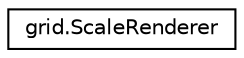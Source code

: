 digraph "Graphical Class Hierarchy"
{
 // LATEX_PDF_SIZE
  edge [fontname="Helvetica",fontsize="10",labelfontname="Helvetica",labelfontsize="10"];
  node [fontname="Helvetica",fontsize="10",shape=record];
  rankdir="LR";
  Node0 [label="grid.ScaleRenderer",height=0.2,width=0.4,color="black", fillcolor="white", style="filled",URL="$classgrid_1_1_scale_renderer.html",tooltip="ScaleRenderer class."];
}
